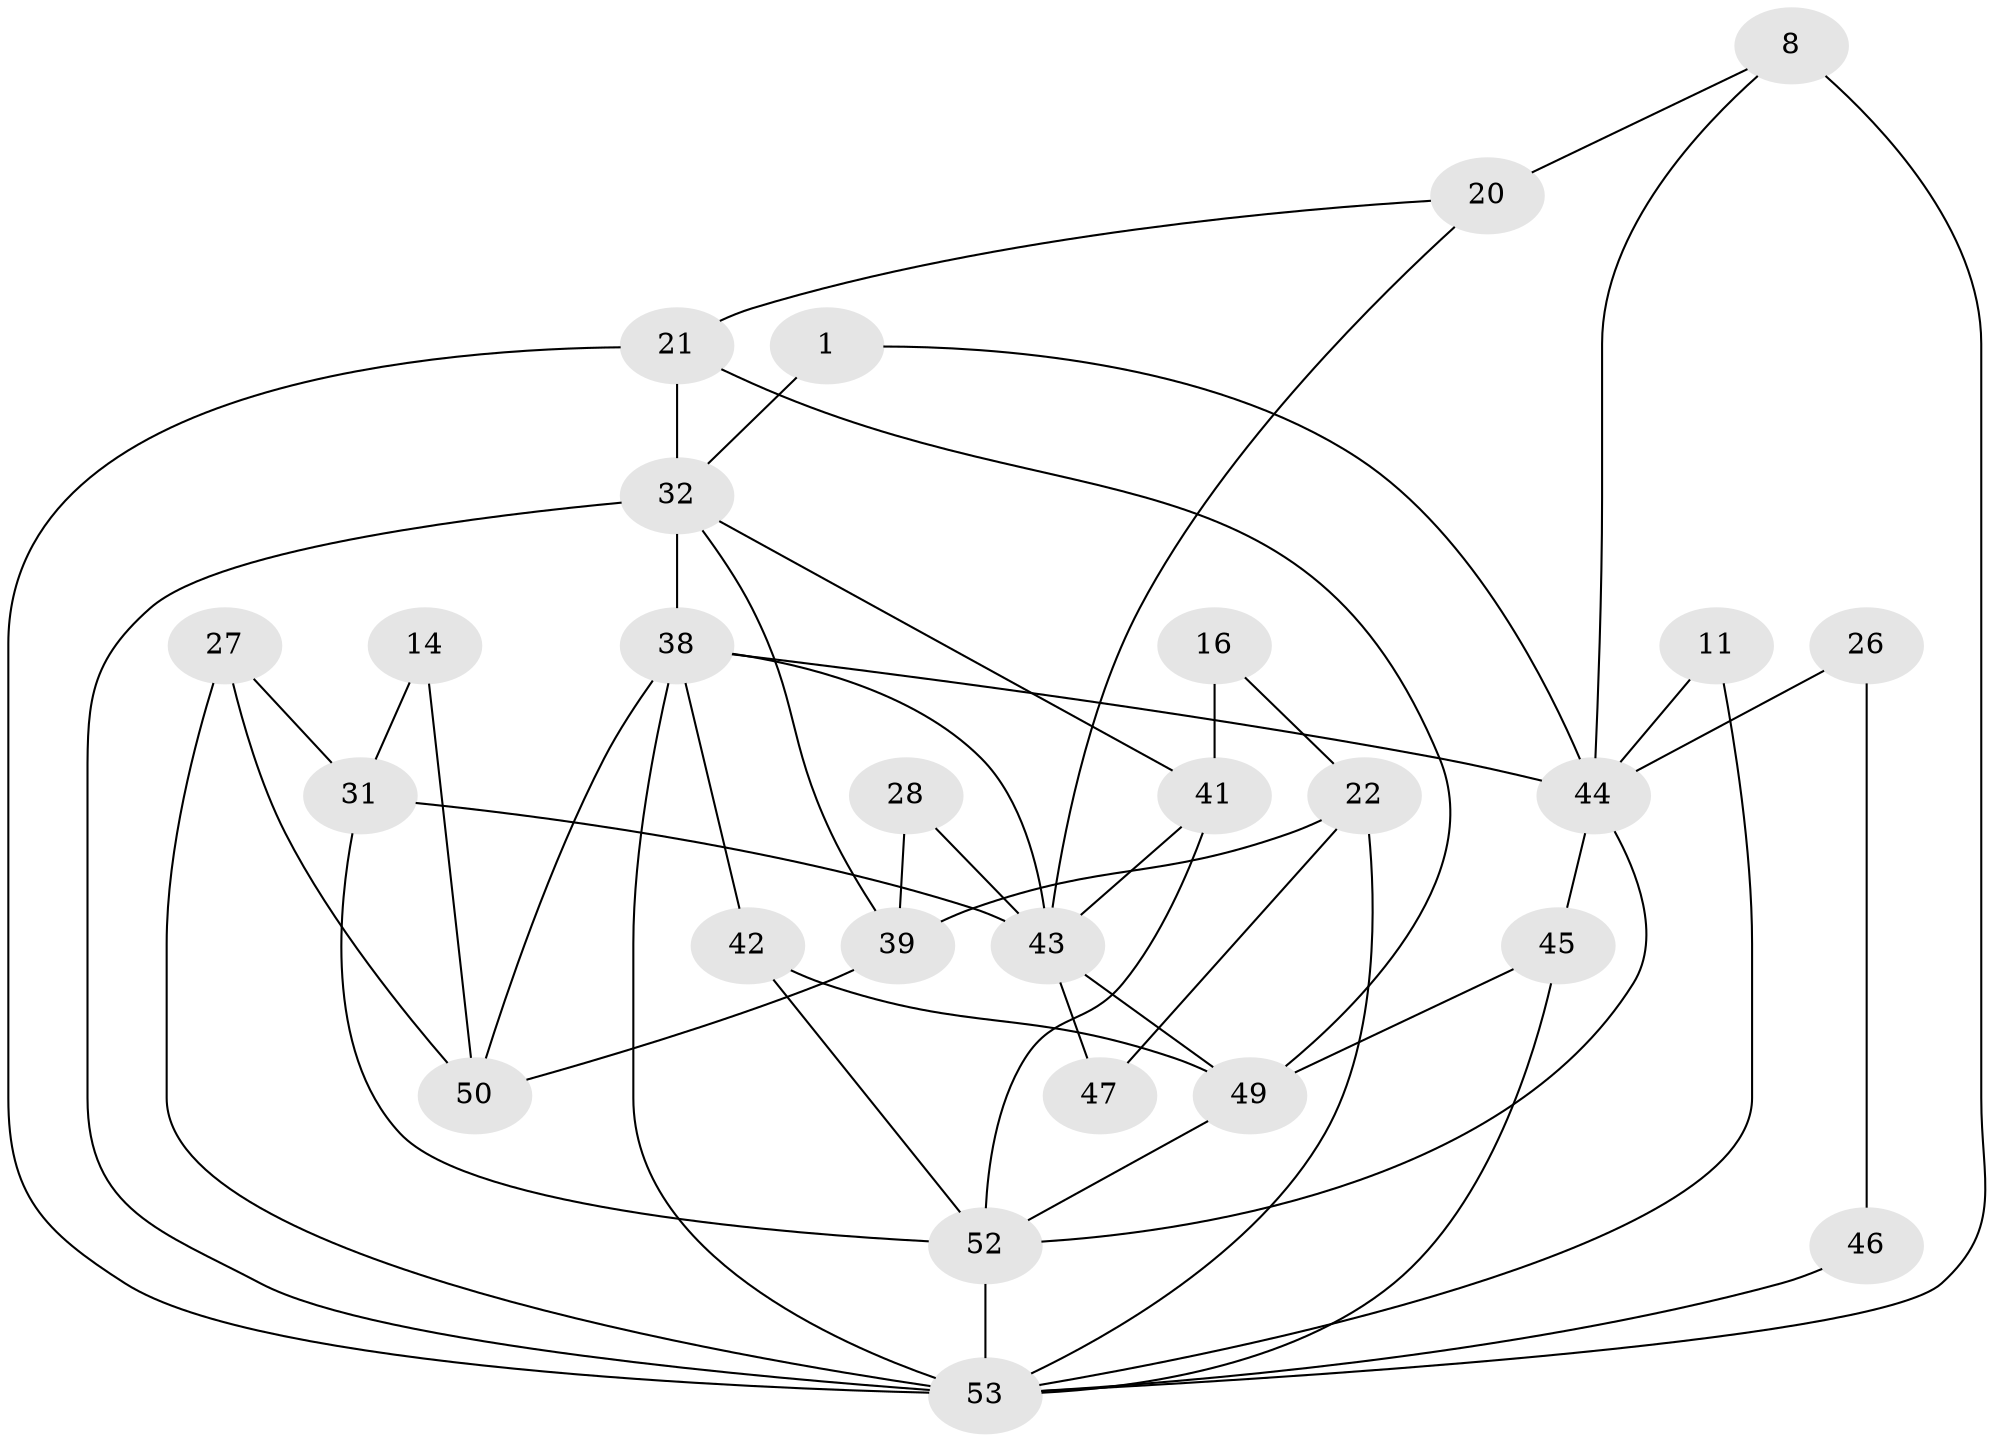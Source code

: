 // original degree distribution, {3: 0.18867924528301888, 4: 0.2830188679245283, 5: 0.11320754716981132, 6: 0.16981132075471697, 2: 0.20754716981132076, 8: 0.03773584905660377}
// Generated by graph-tools (version 1.1) at 2025/51/03/09/25 04:51:13]
// undirected, 26 vertices, 51 edges
graph export_dot {
graph [start="1"]
  node [color=gray90,style=filled];
  1;
  8;
  11;
  14;
  16;
  20;
  21 [super="+19"];
  22;
  26;
  27 [super="+23"];
  28 [super="+13"];
  31 [super="+6"];
  32 [super="+24+7"];
  38 [super="+17+37"];
  39;
  41 [super="+33"];
  42;
  43 [super="+9"];
  44 [super="+5+15+35"];
  45 [super="+30"];
  46;
  47;
  49 [super="+12+25"];
  50 [super="+36"];
  52 [super="+34"];
  53 [super="+40+51"];
  1 -- 32 [weight=2];
  1 -- 44;
  8 -- 20;
  8 -- 53 [weight=2];
  8 -- 44;
  11 -- 44;
  11 -- 53 [weight=2];
  14 -- 31;
  14 -- 50;
  16 -- 41;
  16 -- 22;
  20 -- 43;
  20 -- 21;
  21 -- 53;
  21 -- 32;
  21 -- 49;
  22 -- 53 [weight=2];
  22 -- 39;
  22 -- 47;
  26 -- 46;
  26 -- 44;
  27 -- 50 [weight=2];
  27 -- 53 [weight=4];
  27 -- 31 [weight=2];
  28 -- 43 [weight=3];
  28 -- 39;
  31 -- 52;
  31 -- 43;
  32 -- 39;
  32 -- 41;
  32 -- 53 [weight=4];
  32 -- 38 [weight=2];
  38 -- 42;
  38 -- 43 [weight=2];
  38 -- 53;
  38 -- 44 [weight=2];
  38 -- 50;
  39 -- 50;
  41 -- 52 [weight=3];
  41 -- 43;
  42 -- 52;
  42 -- 49;
  43 -- 47;
  43 -- 49 [weight=3];
  44 -- 52;
  44 -- 45 [weight=3];
  45 -- 53 [weight=2];
  45 -- 49;
  46 -- 53 [weight=2];
  49 -- 52;
  52 -- 53 [weight=3];
}
